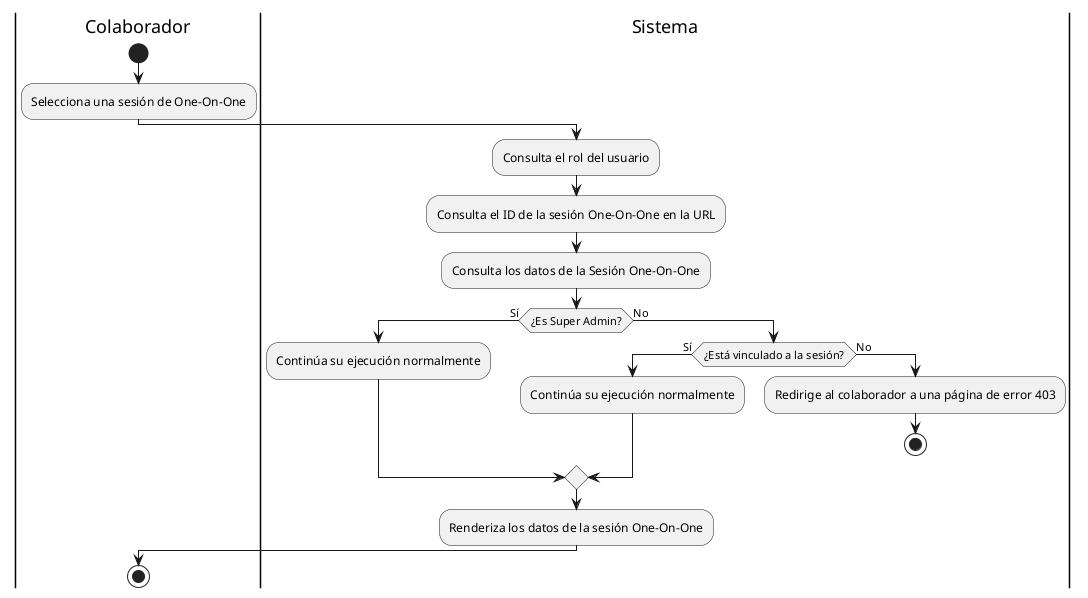 @startuml
|Colaborador|
start
:Selecciona una sesión de One-On-One;

|Sistema|
:Consulta el rol del usuario;
:Consulta el ID de la sesión One-On-One en la URL;
:Consulta los datos de la Sesión One-On-One;
if (¿Es Super Admin?) then (Sí)
    :Continúa su ejecución normalmente;
else (No)
    if (¿Está vinculado a la sesión?) then (Sí)
        :Continúa su ejecución normalmente;
    else (No)
        :Redirige al colaborador a una página de error 403;
        stop
    endif
endif
:Renderiza los datos de la sesión One-On-One;

|Colaborador|
stop
@enduml